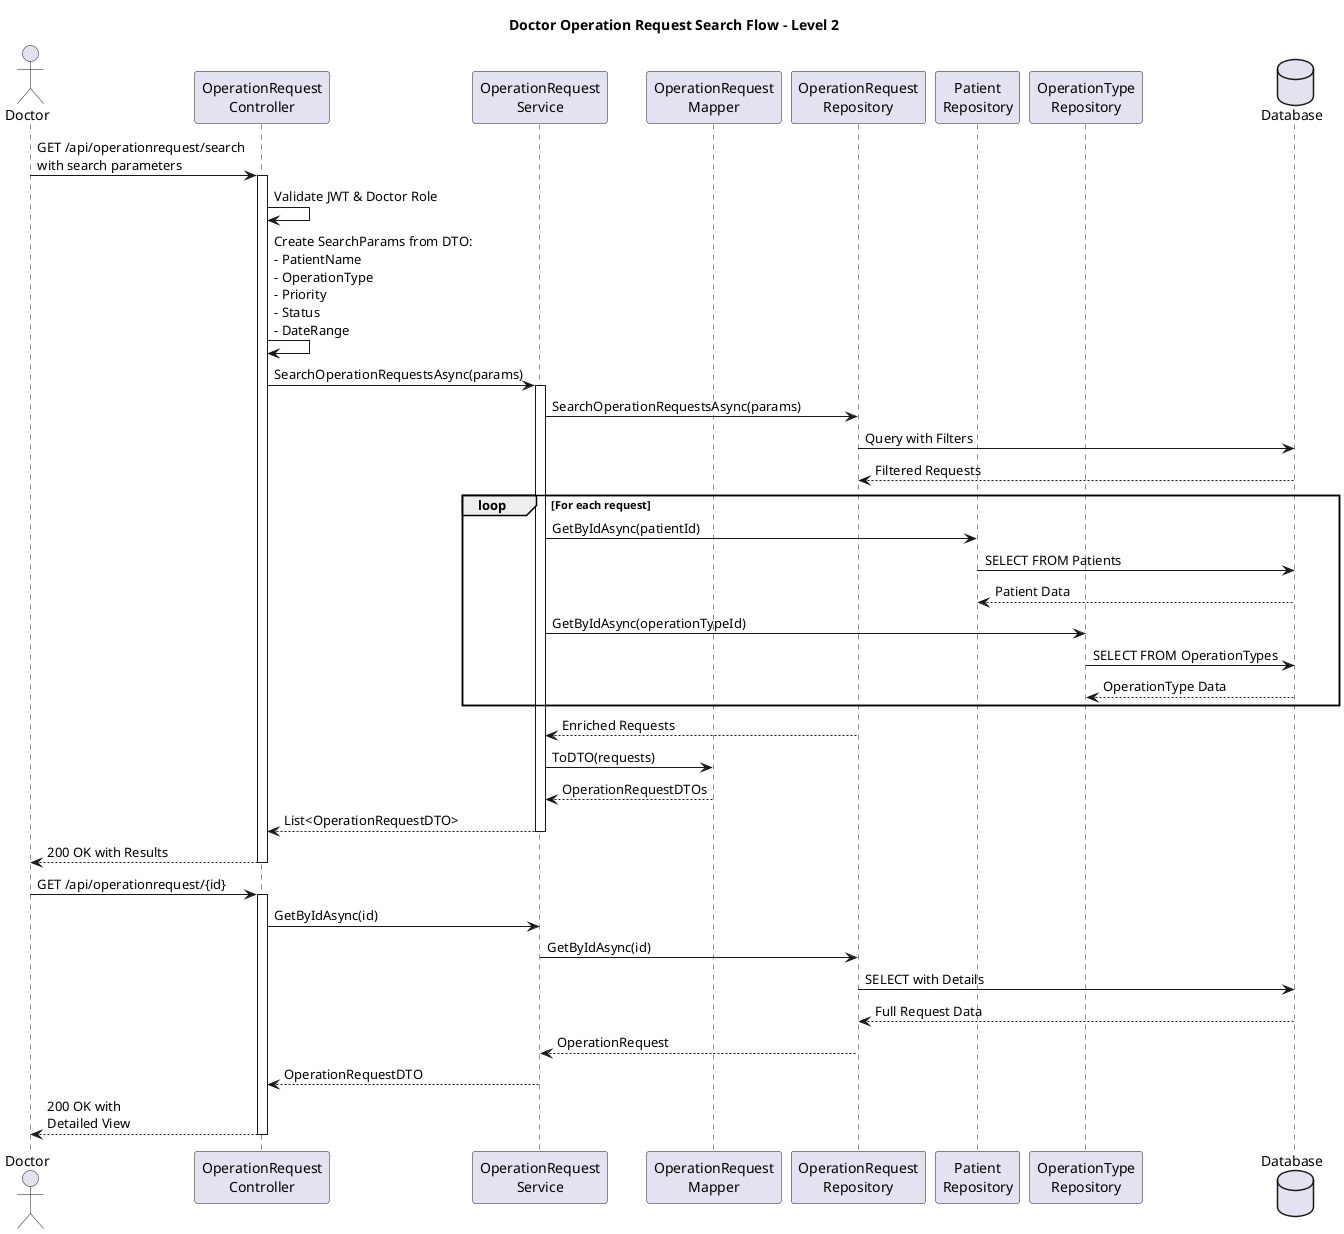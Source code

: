 @startuml
title Doctor Operation Request Search Flow - Level 2

actor Doctor
participant "OperationRequest\nController" as ORC
participant "OperationRequest\nService" as ORS
participant "OperationRequest\nMapper" as ORM
participant "OperationRequest\nRepository" as OR
participant "Patient\nRepository" as PR
participant "OperationType\nRepository" as OTR
database "Database" as DB

Doctor -> ORC: GET /api/operationrequest/search\nwith search parameters
activate ORC

ORC -> ORC: Validate JWT & Doctor Role

' Convert search parameters
ORC -> ORC: Create SearchParams from DTO:\n- PatientName\n- OperationType\n- Priority\n- Status\n- DateRange

ORC -> ORS: SearchOperationRequestsAsync(params)
activate ORS

' Get base requests
ORS -> OR: SearchOperationRequestsAsync(params)
OR -> DB: Query with Filters
DB --> OR: Filtered Requests

' Enrich with patient data
loop For each request
    ORS -> PR: GetByIdAsync(patientId)
    PR -> DB: SELECT FROM Patients
    DB --> PR: Patient Data
    
    ORS -> OTR: GetByIdAsync(operationTypeId)
    OTR -> DB: SELECT FROM OperationTypes
    DB --> OTR: OperationType Data
end

OR --> ORS: Enriched Requests

' Map to DTOs
ORS -> ORM: ToDTO(requests)
ORM --> ORS: OperationRequestDTOs

ORS --> ORC: List<OperationRequestDTO>
deactivate ORS

ORC --> Doctor: 200 OK with Results
deactivate ORC

' Detail View
Doctor -> ORC: GET /api/operationrequest/{id}
activate ORC

ORC -> ORS: GetByIdAsync(id)
ORS -> OR: GetByIdAsync(id)
OR -> DB: SELECT with Details
DB --> OR: Full Request Data
OR --> ORS: OperationRequest
ORS --> ORC: OperationRequestDTO

ORC --> Doctor: 200 OK with\nDetailed View
deactivate ORC

@enduml